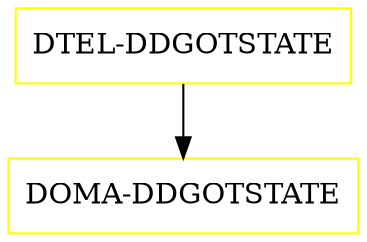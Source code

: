 digraph G {
  "DTEL-DDGOTSTATE" [shape=box,color=yellow];
  "DOMA-DDGOTSTATE" [shape=box,color=yellow,URL="./DOMA_DDGOTSTATE.html"];
  "DTEL-DDGOTSTATE" -> "DOMA-DDGOTSTATE";
}
